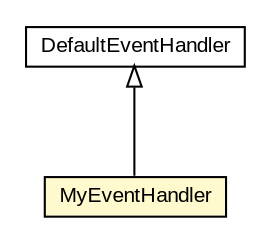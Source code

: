 #!/usr/local/bin/dot
#
# Class diagram 
# Generated by UMLGraph version R5_6-24-gf6e263 (http://www.umlgraph.org/)
#

digraph G {
	edge [fontname="arial",fontsize=10,labelfontname="arial",labelfontsize=10];
	node [fontname="arial",fontsize=10,shape=plaintext];
	nodesep=0.25;
	ranksep=0.5;
	// net.trajano.doxdb.sampleejb.MyEventHandler
	c66 [label=<<table title="net.trajano.doxdb.sampleejb.MyEventHandler" border="0" cellborder="1" cellspacing="0" cellpadding="2" port="p" bgcolor="lemonChiffon" href="./MyEventHandler.html">
		<tr><td><table border="0" cellspacing="0" cellpadding="1">
<tr><td align="center" balign="center"> MyEventHandler </td></tr>
		</table></td></tr>
		</table>>, URL="./MyEventHandler.html", fontname="arial", fontcolor="black", fontsize=10.0];
	//net.trajano.doxdb.sampleejb.MyEventHandler extends net.trajano.doxdb.ext.DefaultEventHandler
	c74:p -> c66:p [dir=back,arrowtail=empty];
	// net.trajano.doxdb.ext.DefaultEventHandler
	c74 [label=<<table title="net.trajano.doxdb.ext.DefaultEventHandler" border="0" cellborder="1" cellspacing="0" cellpadding="2" port="p" href="http://java.sun.com/j2se/1.4.2/docs/api/net/trajano/doxdb/ext/DefaultEventHandler.html">
		<tr><td><table border="0" cellspacing="0" cellpadding="1">
<tr><td align="center" balign="center"> DefaultEventHandler </td></tr>
		</table></td></tr>
		</table>>, URL="http://java.sun.com/j2se/1.4.2/docs/api/net/trajano/doxdb/ext/DefaultEventHandler.html", fontname="arial", fontcolor="black", fontsize=10.0];
}

